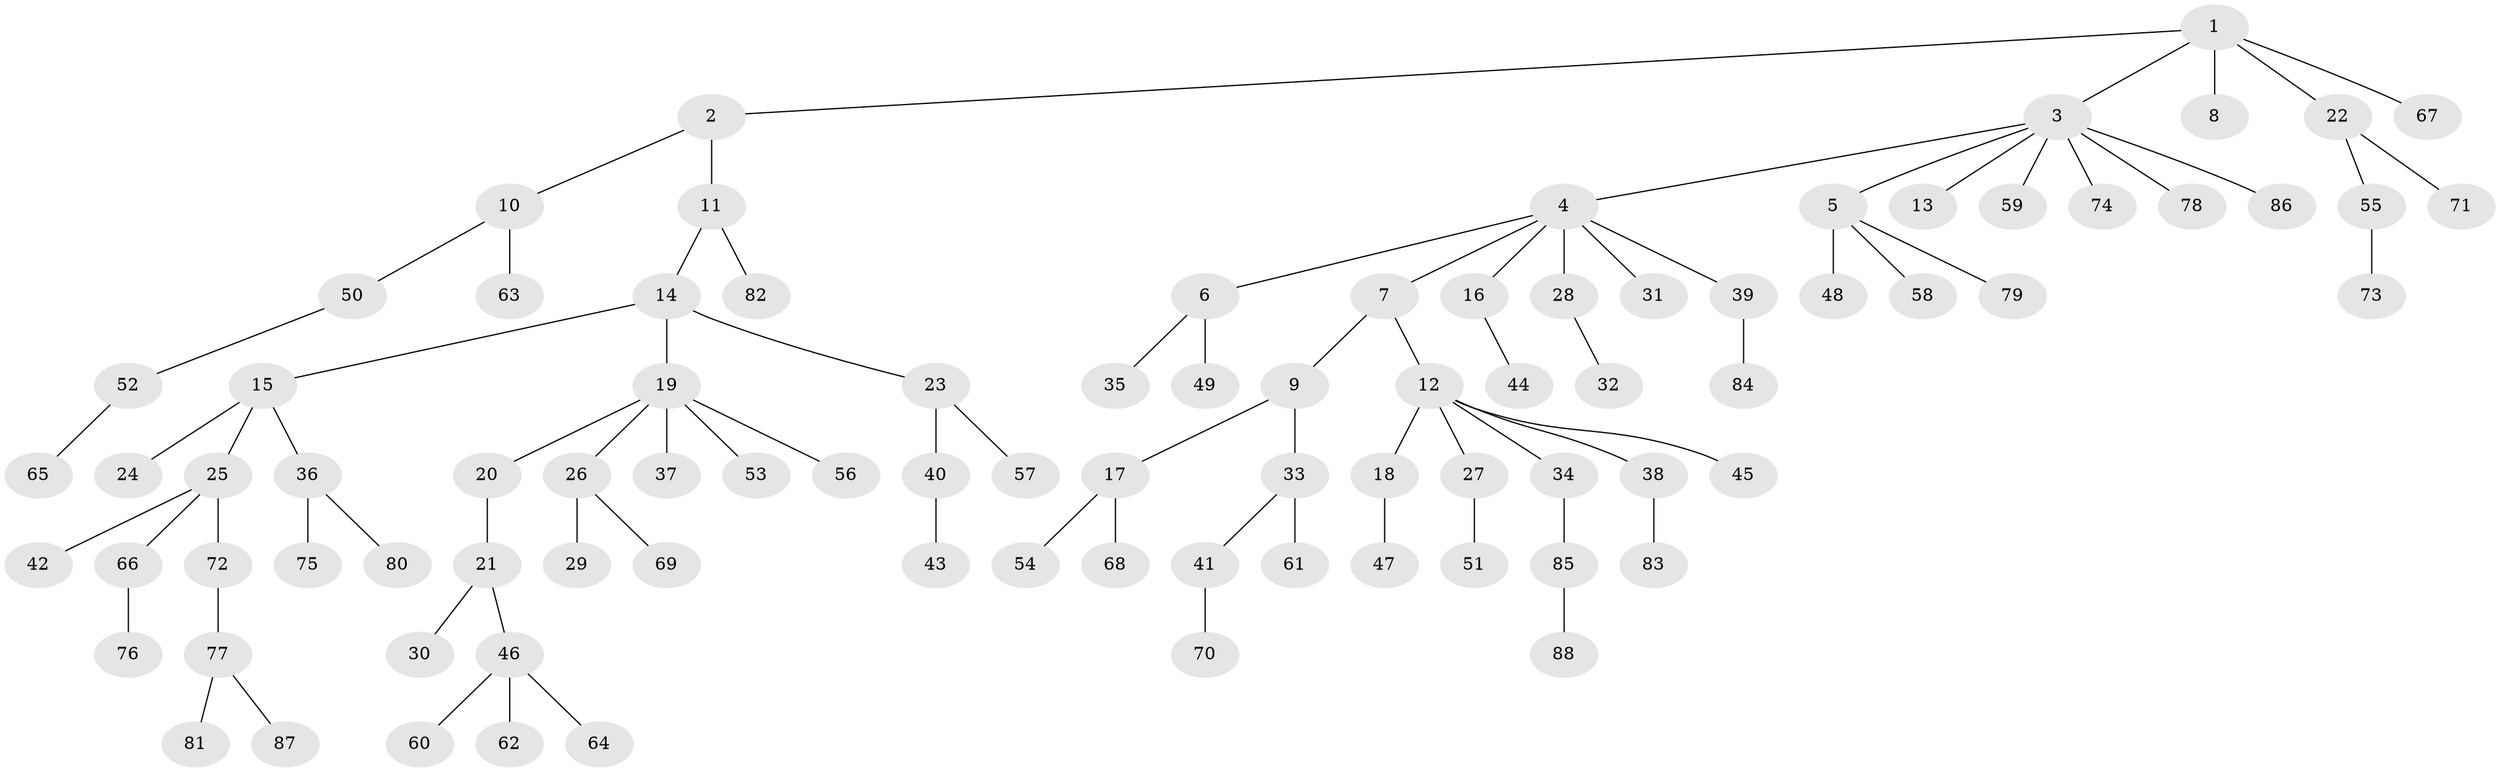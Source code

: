 // Generated by graph-tools (version 1.1) at 2025/36/03/09/25 02:36:58]
// undirected, 88 vertices, 87 edges
graph export_dot {
graph [start="1"]
  node [color=gray90,style=filled];
  1;
  2;
  3;
  4;
  5;
  6;
  7;
  8;
  9;
  10;
  11;
  12;
  13;
  14;
  15;
  16;
  17;
  18;
  19;
  20;
  21;
  22;
  23;
  24;
  25;
  26;
  27;
  28;
  29;
  30;
  31;
  32;
  33;
  34;
  35;
  36;
  37;
  38;
  39;
  40;
  41;
  42;
  43;
  44;
  45;
  46;
  47;
  48;
  49;
  50;
  51;
  52;
  53;
  54;
  55;
  56;
  57;
  58;
  59;
  60;
  61;
  62;
  63;
  64;
  65;
  66;
  67;
  68;
  69;
  70;
  71;
  72;
  73;
  74;
  75;
  76;
  77;
  78;
  79;
  80;
  81;
  82;
  83;
  84;
  85;
  86;
  87;
  88;
  1 -- 2;
  1 -- 3;
  1 -- 8;
  1 -- 22;
  1 -- 67;
  2 -- 10;
  2 -- 11;
  3 -- 4;
  3 -- 5;
  3 -- 13;
  3 -- 59;
  3 -- 74;
  3 -- 78;
  3 -- 86;
  4 -- 6;
  4 -- 7;
  4 -- 16;
  4 -- 28;
  4 -- 31;
  4 -- 39;
  5 -- 48;
  5 -- 58;
  5 -- 79;
  6 -- 35;
  6 -- 49;
  7 -- 9;
  7 -- 12;
  9 -- 17;
  9 -- 33;
  10 -- 50;
  10 -- 63;
  11 -- 14;
  11 -- 82;
  12 -- 18;
  12 -- 27;
  12 -- 34;
  12 -- 38;
  12 -- 45;
  14 -- 15;
  14 -- 19;
  14 -- 23;
  15 -- 24;
  15 -- 25;
  15 -- 36;
  16 -- 44;
  17 -- 54;
  17 -- 68;
  18 -- 47;
  19 -- 20;
  19 -- 26;
  19 -- 37;
  19 -- 53;
  19 -- 56;
  20 -- 21;
  21 -- 30;
  21 -- 46;
  22 -- 55;
  22 -- 71;
  23 -- 40;
  23 -- 57;
  25 -- 42;
  25 -- 66;
  25 -- 72;
  26 -- 29;
  26 -- 69;
  27 -- 51;
  28 -- 32;
  33 -- 41;
  33 -- 61;
  34 -- 85;
  36 -- 75;
  36 -- 80;
  38 -- 83;
  39 -- 84;
  40 -- 43;
  41 -- 70;
  46 -- 60;
  46 -- 62;
  46 -- 64;
  50 -- 52;
  52 -- 65;
  55 -- 73;
  66 -- 76;
  72 -- 77;
  77 -- 81;
  77 -- 87;
  85 -- 88;
}
